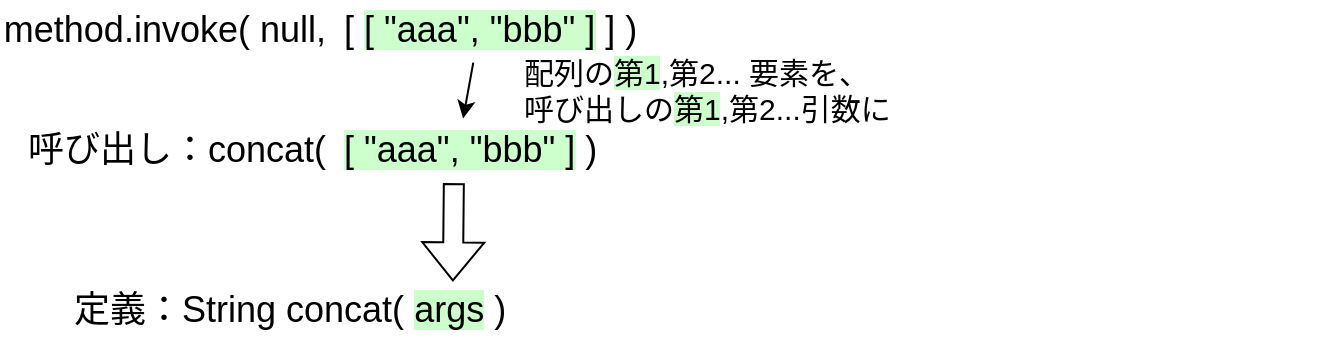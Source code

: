 <mxfile version="20.1.1" type="device"><diagram id="oLsbi_l1qxMdcV5dlLNY" name="Page-1"><mxGraphModel dx="813" dy="403" grid="1" gridSize="10" guides="1" tooltips="1" connect="1" arrows="1" fold="1" page="1" pageScale="1" pageWidth="827" pageHeight="1169" math="0" shadow="0"><root><mxCell id="0"/><mxCell id="1" parent="0"/><mxCell id="k732pPB-8Y4zue3u23fd-7" value="method.invoke( null,&amp;nbsp;" style="text;html=1;strokeColor=none;fillColor=none;align=right;verticalAlign=middle;whiteSpace=wrap;rounded=0;fontSize=18;" parent="1" vertex="1"><mxGeometry x="80" y="140" width="170" height="30" as="geometry"/></mxCell><mxCell id="k732pPB-8Y4zue3u23fd-8" value="呼び出し：concat(&amp;nbsp;" style="text;html=1;strokeColor=none;fillColor=none;align=right;verticalAlign=middle;whiteSpace=wrap;rounded=0;fontSize=18;" parent="1" vertex="1"><mxGeometry x="90" y="200" width="160" height="30" as="geometry"/></mxCell><mxCell id="k732pPB-8Y4zue3u23fd-10" value="定義：String concat( &lt;span style=&quot;background-color: rgb(204, 255, 204);&quot;&gt;args&lt;/span&gt; )" style="text;html=1;strokeColor=none;fillColor=none;align=left;verticalAlign=middle;whiteSpace=wrap;rounded=0;fontSize=18;" parent="1" vertex="1"><mxGeometry x="115" y="280" width="220" height="30" as="geometry"/></mxCell><mxCell id="k732pPB-8Y4zue3u23fd-15" value="[ &lt;span style=&quot;background-color: rgb(204, 255, 204);&quot;&gt;[&amp;nbsp;&quot;aaa&quot;, &quot;bbb&quot;&amp;nbsp;]&lt;/span&gt; ] )" style="text;html=1;strokeColor=none;fillColor=none;align=left;verticalAlign=middle;whiteSpace=wrap;rounded=0;fontSize=18;" parent="1" vertex="1"><mxGeometry x="250" y="140" width="170" height="30" as="geometry"/></mxCell><mxCell id="k732pPB-8Y4zue3u23fd-16" value="&lt;span style=&quot;background-color: rgb(204, 255, 204);&quot;&gt;[ &quot;aaa&quot;, &quot;bbb&quot; ]&lt;/span&gt; )" style="text;html=1;strokeColor=none;fillColor=none;align=left;verticalAlign=middle;whiteSpace=wrap;rounded=0;fontSize=18;" parent="1" vertex="1"><mxGeometry x="250" y="200" width="180" height="30" as="geometry"/></mxCell><mxCell id="k732pPB-8Y4zue3u23fd-22" value="配列の&lt;span style=&quot;background-color: rgb(204, 255, 204);&quot;&gt;第1&lt;/span&gt;,第2... 要素を、&lt;br style=&quot;font-size: 15px;&quot;&gt;呼び出しの&lt;span style=&quot;background-color: rgb(204, 255, 204);&quot;&gt;第1&lt;/span&gt;,第2...引数に" style="text;html=1;strokeColor=none;fillColor=none;align=left;verticalAlign=middle;whiteSpace=wrap;rounded=0;fontSize=15;" parent="1" vertex="1"><mxGeometry x="340" y="170" width="410" height="30" as="geometry"/></mxCell><mxCell id="k732pPB-8Y4zue3u23fd-23" value="" style="shape=flexArrow;endArrow=classic;html=1;rounded=0;fontSize=15;fontColor=#CCE5FF;exitX=0.294;exitY=0.986;exitDx=0;exitDy=0;exitPerimeter=0;entryX=0.852;entryY=-0.043;entryDx=0;entryDy=0;entryPerimeter=0;" parent="1" edge="1"><mxGeometry width="50" height="50" relative="1" as="geometry"><mxPoint x="306.92" y="231.58" as="sourcePoint"/><mxPoint x="306.44" y="280.71" as="targetPoint"/></mxGeometry></mxCell><mxCell id="973by1TEo0-a6pRod8s6-2" value="" style="endArrow=classic;html=1;rounded=0;exitX=0.392;exitY=1.043;exitDx=0;exitDy=0;exitPerimeter=0;entryX=0.342;entryY=-0.024;entryDx=0;entryDy=0;entryPerimeter=0;" edge="1" parent="1" source="k732pPB-8Y4zue3u23fd-15" target="k732pPB-8Y4zue3u23fd-16"><mxGeometry width="50" height="50" relative="1" as="geometry"><mxPoint x="420" y="240" as="sourcePoint"/><mxPoint x="470" y="190" as="targetPoint"/></mxGeometry></mxCell></root></mxGraphModel></diagram></mxfile>